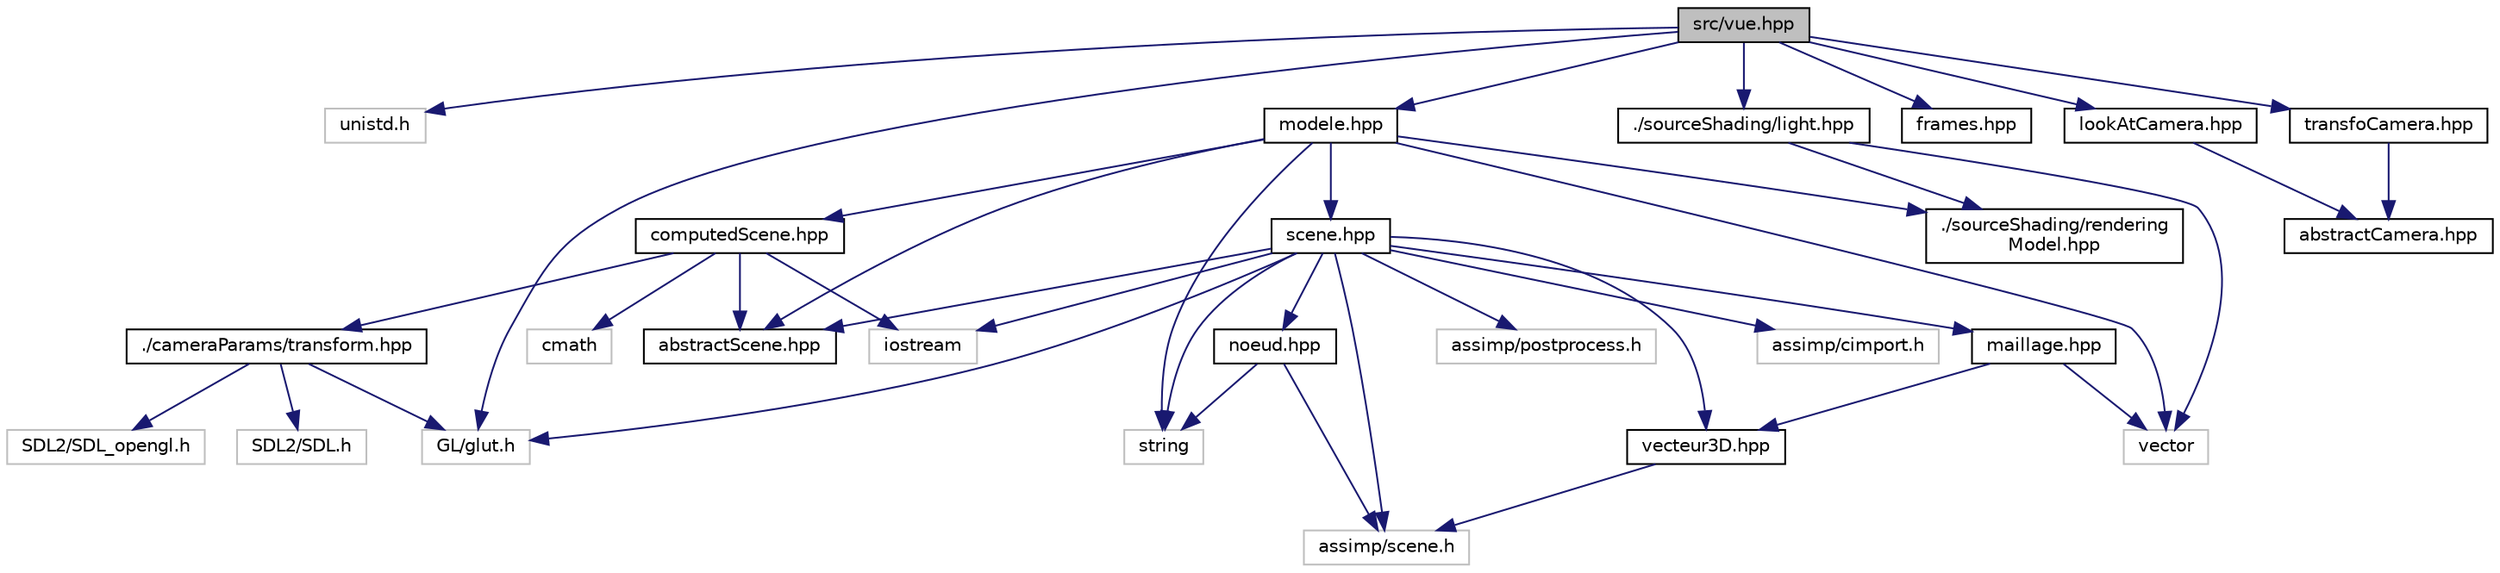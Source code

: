 digraph "src/vue.hpp"
{
  edge [fontname="Helvetica",fontsize="10",labelfontname="Helvetica",labelfontsize="10"];
  node [fontname="Helvetica",fontsize="10",shape=record];
  Node1 [label="src/vue.hpp",height=0.2,width=0.4,color="black", fillcolor="grey75", style="filled", fontcolor="black"];
  Node1 -> Node2 [color="midnightblue",fontsize="10",style="solid"];
  Node2 [label="unistd.h",height=0.2,width=0.4,color="grey75", fillcolor="white", style="filled"];
  Node1 -> Node3 [color="midnightblue",fontsize="10",style="solid"];
  Node3 [label="GL/glut.h",height=0.2,width=0.4,color="grey75", fillcolor="white", style="filled"];
  Node1 -> Node4 [color="midnightblue",fontsize="10",style="solid"];
  Node4 [label="modele.hpp",height=0.2,width=0.4,color="black", fillcolor="white", style="filled",URL="$modele_8hpp.html",tooltip="Classe du modèle de MVC. "];
  Node4 -> Node5 [color="midnightblue",fontsize="10",style="solid"];
  Node5 [label="string",height=0.2,width=0.4,color="grey75", fillcolor="white", style="filled"];
  Node4 -> Node6 [color="midnightblue",fontsize="10",style="solid"];
  Node6 [label="vector",height=0.2,width=0.4,color="grey75", fillcolor="white", style="filled"];
  Node4 -> Node7 [color="midnightblue",fontsize="10",style="solid"];
  Node7 [label="scene.hpp",height=0.2,width=0.4,color="black", fillcolor="white", style="filled",URL="$scene_8hpp.html",tooltip="Scene chargee par fichier. "];
  Node7 -> Node5 [color="midnightblue",fontsize="10",style="solid"];
  Node7 -> Node8 [color="midnightblue",fontsize="10",style="solid"];
  Node8 [label="iostream",height=0.2,width=0.4,color="grey75", fillcolor="white", style="filled"];
  Node7 -> Node9 [color="midnightblue",fontsize="10",style="solid"];
  Node9 [label="assimp/cimport.h",height=0.2,width=0.4,color="grey75", fillcolor="white", style="filled"];
  Node7 -> Node10 [color="midnightblue",fontsize="10",style="solid"];
  Node10 [label="assimp/scene.h",height=0.2,width=0.4,color="grey75", fillcolor="white", style="filled"];
  Node7 -> Node11 [color="midnightblue",fontsize="10",style="solid"];
  Node11 [label="assimp/postprocess.h",height=0.2,width=0.4,color="grey75", fillcolor="white", style="filled"];
  Node7 -> Node3 [color="midnightblue",fontsize="10",style="solid"];
  Node7 -> Node12 [color="midnightblue",fontsize="10",style="solid"];
  Node12 [label="abstractScene.hpp",height=0.2,width=0.4,color="black", fillcolor="white", style="filled",URL="$abstract_scene_8hpp.html",tooltip="Classe abstraite de scene. "];
  Node7 -> Node13 [color="midnightblue",fontsize="10",style="solid"];
  Node13 [label="vecteur3D.hpp",height=0.2,width=0.4,color="black", fillcolor="white", style="filled",URL="$vecteur3_d_8hpp.html",tooltip="Classe de vecteur en trois dimensions. "];
  Node13 -> Node10 [color="midnightblue",fontsize="10",style="solid"];
  Node7 -> Node14 [color="midnightblue",fontsize="10",style="solid"];
  Node14 [label="noeud.hpp",height=0.2,width=0.4,color="black", fillcolor="white", style="filled",URL="$noeud_8hpp.html",tooltip="Classe de noeud. "];
  Node14 -> Node10 [color="midnightblue",fontsize="10",style="solid"];
  Node14 -> Node5 [color="midnightblue",fontsize="10",style="solid"];
  Node7 -> Node15 [color="midnightblue",fontsize="10",style="solid"];
  Node15 [label="maillage.hpp",height=0.2,width=0.4,color="black", fillcolor="white", style="filled",URL="$maillage_8hpp.html",tooltip="Classe de maillage. "];
  Node15 -> Node13 [color="midnightblue",fontsize="10",style="solid"];
  Node15 -> Node6 [color="midnightblue",fontsize="10",style="solid"];
  Node4 -> Node12 [color="midnightblue",fontsize="10",style="solid"];
  Node4 -> Node16 [color="midnightblue",fontsize="10",style="solid"];
  Node16 [label="computedScene.hpp",height=0.2,width=0.4,color="black", fillcolor="white", style="filled",URL="$computed_scene_8hpp.html",tooltip="Scene chargee calculee en temps reel par openGL. "];
  Node16 -> Node12 [color="midnightblue",fontsize="10",style="solid"];
  Node16 -> Node17 [color="midnightblue",fontsize="10",style="solid"];
  Node17 [label="./cameraParams/transform.hpp",height=0.2,width=0.4,color="black", fillcolor="white", style="filled",URL="$transform_8hpp.html",tooltip="Diverses transformations. "];
  Node17 -> Node18 [color="midnightblue",fontsize="10",style="solid"];
  Node18 [label="SDL2/SDL.h",height=0.2,width=0.4,color="grey75", fillcolor="white", style="filled"];
  Node17 -> Node19 [color="midnightblue",fontsize="10",style="solid"];
  Node19 [label="SDL2/SDL_opengl.h",height=0.2,width=0.4,color="grey75", fillcolor="white", style="filled"];
  Node17 -> Node3 [color="midnightblue",fontsize="10",style="solid"];
  Node16 -> Node8 [color="midnightblue",fontsize="10",style="solid"];
  Node16 -> Node20 [color="midnightblue",fontsize="10",style="solid"];
  Node20 [label="cmath",height=0.2,width=0.4,color="grey75", fillcolor="white", style="filled"];
  Node4 -> Node21 [color="midnightblue",fontsize="10",style="solid"];
  Node21 [label="./sourceShading/rendering\lModel.hpp",height=0.2,width=0.4,color="black", fillcolor="white", style="filled",URL="$rendering_model_8hpp.html",tooltip="Fichier contenant les wrappers OpenGL gerant la lumiere (renderingModel) et les materiaux (Material) ..."];
  Node1 -> Node22 [color="midnightblue",fontsize="10",style="solid"];
  Node22 [label="frames.hpp",height=0.2,width=0.4,color="black", fillcolor="white", style="filled",URL="$frames_8hpp.html",tooltip="Classe de gestion des frames. "];
  Node1 -> Node23 [color="midnightblue",fontsize="10",style="solid"];
  Node23 [label="transfoCamera.hpp",height=0.2,width=0.4,color="black", fillcolor="white", style="filled",URL="$transfo_camera_8hpp.html",tooltip="Classe de caméra utilisant des transformations. "];
  Node23 -> Node24 [color="midnightblue",fontsize="10",style="solid"];
  Node24 [label="abstractCamera.hpp",height=0.2,width=0.4,color="black", fillcolor="white", style="filled",URL="$abstract_camera_8hpp.html",tooltip="Classe abstraite de caméra. "];
  Node1 -> Node25 [color="midnightblue",fontsize="10",style="solid"];
  Node25 [label="lookAtCamera.hpp",height=0.2,width=0.4,color="black", fillcolor="white", style="filled",URL="$look_at_camera_8hpp.html",tooltip="Classe de caméra utilisant gluLookAt. "];
  Node25 -> Node24 [color="midnightblue",fontsize="10",style="solid"];
  Node1 -> Node26 [color="midnightblue",fontsize="10",style="solid"];
  Node26 [label="./sourceShading/light.hpp",height=0.2,width=0.4,color="black", fillcolor="white", style="filled",URL="$light_8hpp.html",tooltip="Classes de lumière. "];
  Node26 -> Node6 [color="midnightblue",fontsize="10",style="solid"];
  Node26 -> Node21 [color="midnightblue",fontsize="10",style="solid"];
}
